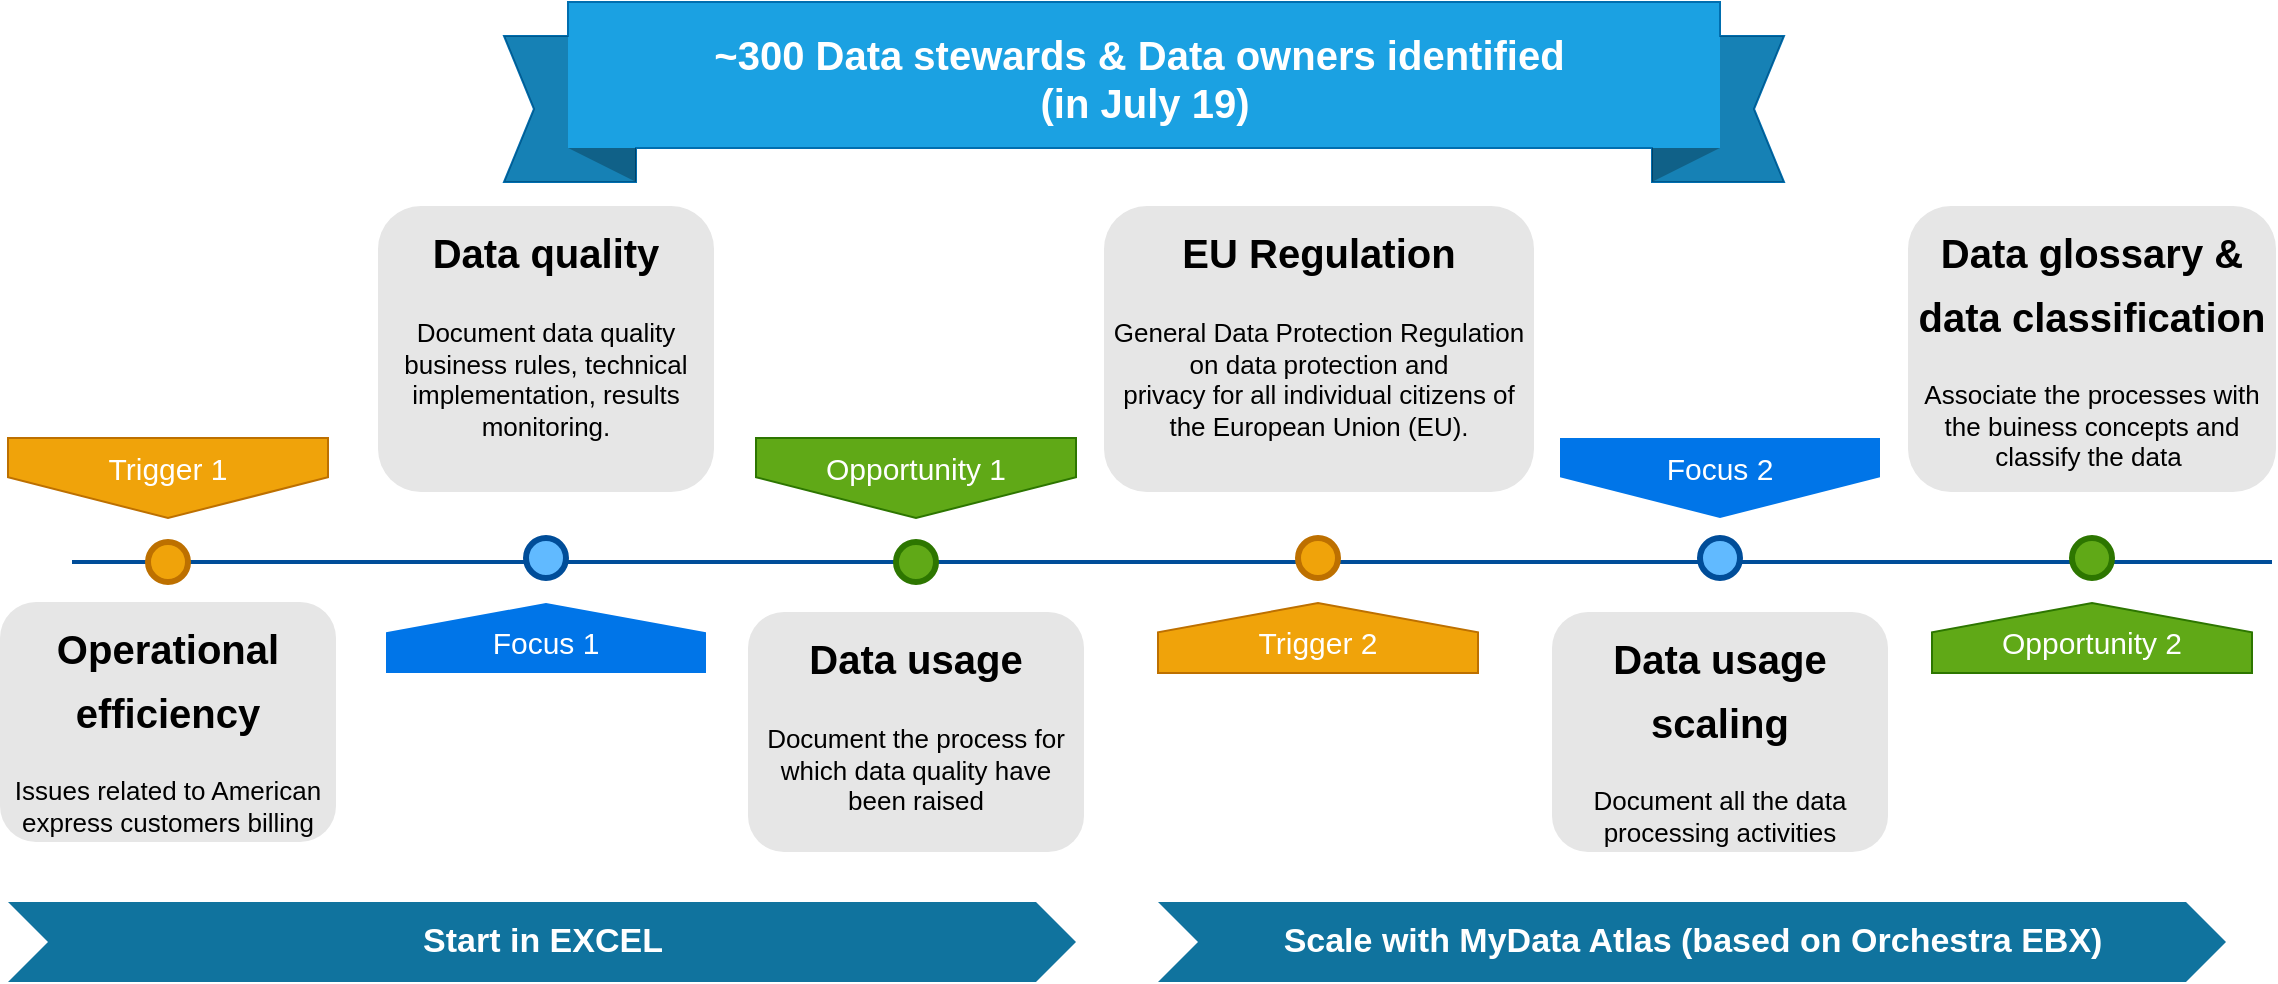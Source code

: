 <mxfile version="11.0.5" type="device"><diagram name="Page-1" id="82e54ff1-d628-8f03-85c4-9753963a91cd"><mxGraphModel dx="1240" dy="590" grid="1" gridSize="10" guides="1" tooltips="1" connect="1" arrows="1" fold="1" page="1" pageScale="1" pageWidth="1169" pageHeight="827" background="#ffffff" math="0" shadow="0"><root><mxCell id="0"/><mxCell id="1" parent="0"/><mxCell id="OwlsBlYmJkGmU5CuBWcr-15" value="" style="group" vertex="1" connectable="0" parent="1"><mxGeometry x="12" y="112" width="1138" height="323" as="geometry"/></mxCell><mxCell id="4ec97bd9e5d20128-1" value="" style="line;strokeWidth=2;html=1;fillColor=none;fontSize=28;fontColor=#004D99;strokeColor=#004D99;" parent="OwlsBlYmJkGmU5CuBWcr-15" vertex="1"><mxGeometry x="36" y="173" width="1100" height="10" as="geometry"/></mxCell><mxCell id="4ec97bd9e5d20128-5" value="Trigger 1" style="shape=offPageConnector;whiteSpace=wrap;html=1;fillColor=#f0a30a;fontSize=15;fontColor=#ffffff;size=0.509;verticalAlign=top;strokeColor=#BD7000;" parent="OwlsBlYmJkGmU5CuBWcr-15" vertex="1"><mxGeometry x="4" y="116" width="160" height="40" as="geometry"/></mxCell><mxCell id="4ec97bd9e5d20128-6" value="&lt;span&gt;Opportunity 1&lt;/span&gt;" style="shape=offPageConnector;whiteSpace=wrap;html=1;fillColor=#60a917;fontSize=15;fontColor=#ffffff;size=0.509;verticalAlign=top;strokeColor=#2D7600;" parent="OwlsBlYmJkGmU5CuBWcr-15" vertex="1"><mxGeometry x="378" y="116" width="160" height="40" as="geometry"/></mxCell><mxCell id="4ec97bd9e5d20128-7" value="&lt;span&gt;Focus 1&lt;/span&gt;" style="shape=offPageConnector;whiteSpace=wrap;html=1;fillColor=#0075E8;fontSize=15;fontColor=#FFFFFF;size=0.418;flipV=1;verticalAlign=bottom;strokeColor=none;spacingBottom=4;" parent="OwlsBlYmJkGmU5CuBWcr-15" vertex="1"><mxGeometry x="193" y="198.5" width="160" height="35" as="geometry"/></mxCell><mxCell id="4ec97bd9e5d20128-8" value="&lt;span&gt;Trigger 2&lt;/span&gt;" style="shape=offPageConnector;whiteSpace=wrap;html=1;fillColor=#f0a30a;fontSize=15;fontColor=#ffffff;size=0.418;flipV=1;verticalAlign=bottom;strokeColor=#BD7000;spacingBottom=4;" parent="OwlsBlYmJkGmU5CuBWcr-15" vertex="1"><mxGeometry x="579" y="198.5" width="160" height="35" as="geometry"/></mxCell><mxCell id="4ec97bd9e5d20128-9" value="" style="ellipse;whiteSpace=wrap;html=1;fillColor=#f0a30a;fontSize=28;strokeWidth=3;strokeColor=#BD7000;fontColor=#ffffff;" parent="OwlsBlYmJkGmU5CuBWcr-15" vertex="1"><mxGeometry x="74" y="168" width="20" height="20" as="geometry"/></mxCell><mxCell id="4ec97bd9e5d20128-10" value="" style="ellipse;whiteSpace=wrap;html=1;fillColor=#61BAFF;fontSize=28;fontColor=#004D99;strokeWidth=3;strokeColor=#004D99;" parent="OwlsBlYmJkGmU5CuBWcr-15" vertex="1"><mxGeometry x="263" y="166" width="20" height="20" as="geometry"/></mxCell><mxCell id="4ec97bd9e5d20128-11" value="" style="ellipse;whiteSpace=wrap;html=1;fillColor=#60a917;fontSize=28;strokeWidth=3;strokeColor=#2D7600;fontColor=#ffffff;" parent="OwlsBlYmJkGmU5CuBWcr-15" vertex="1"><mxGeometry x="448" y="168" width="20" height="20" as="geometry"/></mxCell><mxCell id="4ec97bd9e5d20128-13" value="" style="ellipse;whiteSpace=wrap;html=1;fillColor=#f0a30a;fontSize=28;strokeWidth=3;strokeColor=#BD7000;fontColor=#ffffff;" parent="OwlsBlYmJkGmU5CuBWcr-15" vertex="1"><mxGeometry x="649" y="166" width="20" height="20" as="geometry"/></mxCell><mxCell id="4ec97bd9e5d20128-14" value="&lt;h1&gt;&lt;font style=&quot;font-size: 20px&quot;&gt;Operational efficiency&lt;/font&gt;&lt;/h1&gt;&lt;p&gt;Issues related to American express customers billing&lt;/p&gt;" style="text;html=1;spacing=5;spacingTop=-20;whiteSpace=wrap;overflow=hidden;strokeColor=none;strokeWidth=3;fillColor=#E6E6E6;fontSize=13;fontColor=#000000;align=center;rounded=1;" parent="OwlsBlYmJkGmU5CuBWcr-15" vertex="1"><mxGeometry y="198" width="168" height="120" as="geometry"/></mxCell><mxCell id="4ec97bd9e5d20128-16" value="&lt;h1&gt;&lt;font style=&quot;font-size: 20px&quot;&gt;Data quality&lt;/font&gt;&lt;/h1&gt;&lt;p&gt;Document data quality business rules, technical implementation, results monitoring.&lt;/p&gt;" style="text;html=1;spacing=5;spacingTop=-20;whiteSpace=wrap;overflow=hidden;strokeColor=none;strokeWidth=3;fillColor=#E6E6E6;fontSize=13;fontColor=#000000;align=center;rounded=1;" parent="OwlsBlYmJkGmU5CuBWcr-15" vertex="1"><mxGeometry x="189" width="168" height="143" as="geometry"/></mxCell><mxCell id="4ec97bd9e5d20128-17" value="&lt;h1&gt;&lt;font style=&quot;font-size: 20px&quot;&gt;Data usage&lt;/font&gt;&lt;/h1&gt;&lt;p&gt;Document the process for which data quality have been raised&lt;/p&gt;" style="text;html=1;spacing=5;spacingTop=-20;whiteSpace=wrap;overflow=hidden;strokeColor=none;strokeWidth=3;fillColor=#E6E6E6;fontSize=13;fontColor=#000000;align=center;rounded=1;" parent="OwlsBlYmJkGmU5CuBWcr-15" vertex="1"><mxGeometry x="374" y="203" width="168" height="120" as="geometry"/></mxCell><mxCell id="4ec97bd9e5d20128-18" value="&lt;h1&gt;&lt;font style=&quot;font-size: 20px&quot;&gt;EU Regulation&lt;/font&gt;&lt;/h1&gt;&lt;p class=&quot;MsoNormal&quot;&gt;General Data Protection Regulation on data protection and&lt;br&gt;privacy for all individual citizens of the European Union (EU).&lt;/p&gt;" style="text;html=1;spacing=5;spacingTop=-20;whiteSpace=wrap;overflow=hidden;strokeColor=none;strokeWidth=3;fillColor=#E6E6E6;fontSize=13;fontColor=#000000;align=center;rounded=1;" parent="OwlsBlYmJkGmU5CuBWcr-15" vertex="1"><mxGeometry x="552" width="215" height="143" as="geometry"/></mxCell><mxCell id="OwlsBlYmJkGmU5CuBWcr-6" value="&lt;span&gt;Focus 2&lt;/span&gt;" style="shape=offPageConnector;whiteSpace=wrap;html=1;fillColor=#0075E8;fontSize=15;fontColor=#FFFFFF;size=0.509;verticalAlign=top;strokeColor=none;" vertex="1" parent="OwlsBlYmJkGmU5CuBWcr-15"><mxGeometry x="780" y="116" width="160" height="40" as="geometry"/></mxCell><mxCell id="OwlsBlYmJkGmU5CuBWcr-10" value="&lt;h1&gt;&lt;font style=&quot;font-size: 20px&quot;&gt;Data usage scaling&lt;/font&gt;&lt;/h1&gt;&lt;p&gt;Document all the data processing activities&lt;/p&gt;" style="text;html=1;spacing=5;spacingTop=-20;whiteSpace=wrap;overflow=hidden;strokeColor=none;strokeWidth=3;fillColor=#E6E6E6;fontSize=13;fontColor=#000000;align=center;rounded=1;" vertex="1" parent="OwlsBlYmJkGmU5CuBWcr-15"><mxGeometry x="776" y="203" width="168" height="120" as="geometry"/></mxCell><mxCell id="OwlsBlYmJkGmU5CuBWcr-11" value="" style="ellipse;whiteSpace=wrap;html=1;fillColor=#61BAFF;fontSize=28;fontColor=#004D99;strokeWidth=3;strokeColor=#004D99;" vertex="1" parent="OwlsBlYmJkGmU5CuBWcr-15"><mxGeometry x="850" y="166" width="20" height="20" as="geometry"/></mxCell><mxCell id="OwlsBlYmJkGmU5CuBWcr-12" value="&lt;span&gt;Opportunity 2&lt;/span&gt;" style="shape=offPageConnector;whiteSpace=wrap;html=1;fillColor=#60a917;fontSize=15;fontColor=#ffffff;size=0.418;flipV=1;verticalAlign=bottom;strokeColor=#2D7600;spacingBottom=4;" vertex="1" parent="OwlsBlYmJkGmU5CuBWcr-15"><mxGeometry x="966" y="198.5" width="160" height="35" as="geometry"/></mxCell><mxCell id="OwlsBlYmJkGmU5CuBWcr-13" value="" style="ellipse;whiteSpace=wrap;html=1;fillColor=#60a917;fontSize=28;fontColor=#ffffff;strokeWidth=3;strokeColor=#2D7600;" vertex="1" parent="OwlsBlYmJkGmU5CuBWcr-15"><mxGeometry x="1036" y="166" width="20" height="20" as="geometry"/></mxCell><mxCell id="OwlsBlYmJkGmU5CuBWcr-14" value="&lt;h1&gt;&lt;font style=&quot;font-size: 20px&quot;&gt;Data glossary &amp;amp; data classification&lt;/font&gt;&lt;/h1&gt;&lt;p&gt;Associate the processes with the buiness concepts and classify the data&amp;nbsp;&lt;/p&gt;" style="text;html=1;spacing=5;spacingTop=-20;whiteSpace=wrap;overflow=hidden;strokeColor=none;strokeWidth=3;fillColor=#E6E6E6;fontSize=13;fontColor=#000000;align=center;rounded=1;" vertex="1" parent="OwlsBlYmJkGmU5CuBWcr-15"><mxGeometry x="954" width="184" height="143" as="geometry"/></mxCell><mxCell id="OwlsBlYmJkGmU5CuBWcr-26" value="Start in EXCEL" style="html=1;shape=mxgraph.infographic.ribbonSimple;notch1=20;notch2=20;fillColor=#10739E;strokeColor=none;align=center;verticalAlign=middle;fontColor=#ffffff;fontSize=17;fontStyle=1;" vertex="1" parent="1"><mxGeometry x="16" y="460" width="534" height="40" as="geometry"/></mxCell><mxCell id="OwlsBlYmJkGmU5CuBWcr-27" value="Scale with MyData Atlas (based on Orchestra EBX)" style="html=1;shape=mxgraph.infographic.ribbonSimple;notch1=20;notch2=20;fillColor=#10739E;strokeColor=none;align=center;verticalAlign=middle;fontColor=#ffffff;fontSize=17;fontStyle=1;" vertex="1" parent="1"><mxGeometry x="591" y="460" width="534" height="40" as="geometry"/></mxCell><mxCell id="OwlsBlYmJkGmU5CuBWcr-28" value="&lt;font style=&quot;font-size: 20px&quot;&gt;~300 Data stewards &amp;amp; Data owners identified&amp;nbsp;&lt;br style=&quot;font-size: 20px&quot;&gt;(in July 19)&lt;/font&gt;" style="html=1;shape=mxgraph.infographic.banner;dx=32;dy=17;notch=15;fillColor=#1ba1e2;strokeColor=#006EAF;align=center;verticalAlign=middle;fontSize=20;fontStyle=1;spacingBottom=15;fontColor=#ffffff;" vertex="1" parent="1"><mxGeometry x="264" y="10" width="640" height="90" as="geometry"/></mxCell></root></mxGraphModel></diagram></mxfile>